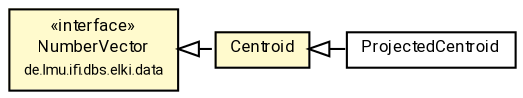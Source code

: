 #!/usr/local/bin/dot
#
# Class diagram 
# Generated by UMLGraph version R5_7_2-60-g0e99a6 (http://www.spinellis.gr/umlgraph/)
#

digraph G {
	graph [fontnames="svg"]
	edge [fontname="Roboto",fontsize=7,labelfontname="Roboto",labelfontsize=7,color="black"];
	node [fontname="Roboto",fontcolor="black",fontsize=8,shape=plaintext,margin=0,width=0,height=0];
	nodesep=0.15;
	ranksep=0.25;
	rankdir=LR;
	// de.lmu.ifi.dbs.elki.data.NumberVector
	c2360085 [label=<<table title="de.lmu.ifi.dbs.elki.data.NumberVector" border="0" cellborder="1" cellspacing="0" cellpadding="2" bgcolor="LemonChiffon" href="../../data/NumberVector.html" target="_parent">
		<tr><td><table border="0" cellspacing="0" cellpadding="1">
		<tr><td align="center" balign="center"> &#171;interface&#187; </td></tr>
		<tr><td align="center" balign="center"> <font face="Roboto">NumberVector</font> </td></tr>
		<tr><td align="center" balign="center"> <font face="Roboto" point-size="7.0">de.lmu.ifi.dbs.elki.data</font> </td></tr>
		</table></td></tr>
		</table>>, URL="../../data/NumberVector.html"];
	// de.lmu.ifi.dbs.elki.math.linearalgebra.Centroid
	c2360750 [label=<<table title="de.lmu.ifi.dbs.elki.math.linearalgebra.Centroid" border="0" cellborder="1" cellspacing="0" cellpadding="2" bgcolor="lemonChiffon" href="Centroid.html" target="_parent">
		<tr><td><table border="0" cellspacing="0" cellpadding="1">
		<tr><td align="center" balign="center"> <font face="Roboto">Centroid</font> </td></tr>
		</table></td></tr>
		</table>>, URL="Centroid.html"];
	// de.lmu.ifi.dbs.elki.math.linearalgebra.ProjectedCentroid
	c2360797 [label=<<table title="de.lmu.ifi.dbs.elki.math.linearalgebra.ProjectedCentroid" border="0" cellborder="1" cellspacing="0" cellpadding="2" href="ProjectedCentroid.html" target="_parent">
		<tr><td><table border="0" cellspacing="0" cellpadding="1">
		<tr><td align="center" balign="center"> <font face="Roboto">ProjectedCentroid</font> </td></tr>
		</table></td></tr>
		</table>>, URL="ProjectedCentroid.html"];
	// de.lmu.ifi.dbs.elki.math.linearalgebra.Centroid implements de.lmu.ifi.dbs.elki.data.NumberVector
	c2360085 -> c2360750 [arrowtail=empty,style=dashed,dir=back,weight=9];
	// de.lmu.ifi.dbs.elki.math.linearalgebra.ProjectedCentroid extends de.lmu.ifi.dbs.elki.math.linearalgebra.Centroid
	c2360750 -> c2360797 [arrowtail=empty,dir=back,weight=10];
}

